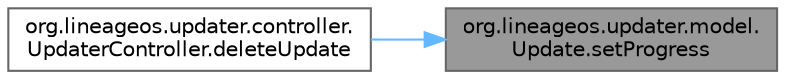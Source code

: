 digraph "org.lineageos.updater.model.Update.setProgress"
{
 // LATEX_PDF_SIZE
  bgcolor="transparent";
  edge [fontname=Helvetica,fontsize=10,labelfontname=Helvetica,labelfontsize=10];
  node [fontname=Helvetica,fontsize=10,shape=box,height=0.2,width=0.4];
  rankdir="RL";
  Node1 [label="org.lineageos.updater.model.\lUpdate.setProgress",height=0.2,width=0.4,color="gray40", fillcolor="grey60", style="filled", fontcolor="black",tooltip=" "];
  Node1 -> Node2 [dir="back",color="steelblue1",style="solid"];
  Node2 [label="org.lineageos.updater.controller.\lUpdaterController.deleteUpdate",height=0.2,width=0.4,color="grey40", fillcolor="white", style="filled",URL="$classorg_1_1lineageos_1_1updater_1_1controller_1_1_updater_controller.html#a4746a38468617910cd8c28db5ae6b1ef",tooltip=" "];
}
